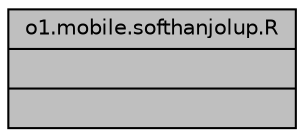 digraph "o1.mobile.softhanjolup.R"
{
 // LATEX_PDF_SIZE
  edge [fontname="Helvetica",fontsize="10",labelfontname="Helvetica",labelfontsize="10"];
  node [fontname="Helvetica",fontsize="10",shape=record];
  Node1 [label="{o1.mobile.softhanjolup.R\n||}",height=0.2,width=0.4,color="black", fillcolor="grey75", style="filled", fontcolor="black",tooltip=" "];
}
